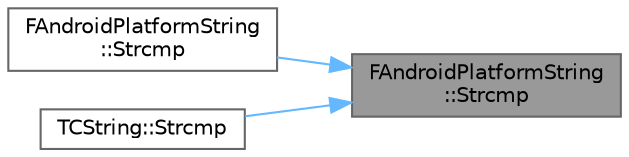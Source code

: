 digraph "FAndroidPlatformString::Strcmp"
{
 // INTERACTIVE_SVG=YES
 // LATEX_PDF_SIZE
  bgcolor="transparent";
  edge [fontname=Helvetica,fontsize=10,labelfontname=Helvetica,labelfontsize=10];
  node [fontname=Helvetica,fontsize=10,shape=box,height=0.2,width=0.4];
  rankdir="RL";
  Node1 [id="Node000001",label="FAndroidPlatformString\l::Strcmp",height=0.2,width=0.4,color="gray40", fillcolor="grey60", style="filled", fontcolor="black",tooltip=" "];
  Node1 -> Node2 [id="edge1_Node000001_Node000002",dir="back",color="steelblue1",style="solid",tooltip=" "];
  Node2 [id="Node000002",label="FAndroidPlatformString\l::Strcmp",height=0.2,width=0.4,color="grey40", fillcolor="white", style="filled",URL="$d5/d69/structFAndroidPlatformString.html#a9c95917a6df5208f9b5bb7e0dd1e9974",tooltip=" "];
  Node1 -> Node3 [id="edge2_Node000001_Node000003",dir="back",color="steelblue1",style="solid",tooltip=" "];
  Node3 [id="Node000003",label="TCString::Strcmp",height=0.2,width=0.4,color="grey40", fillcolor="white", style="filled",URL="$df/d74/structTCString.html#af20092d1474926ae4bb53ada7d68940c",tooltip="strcmp wrapper"];
}
